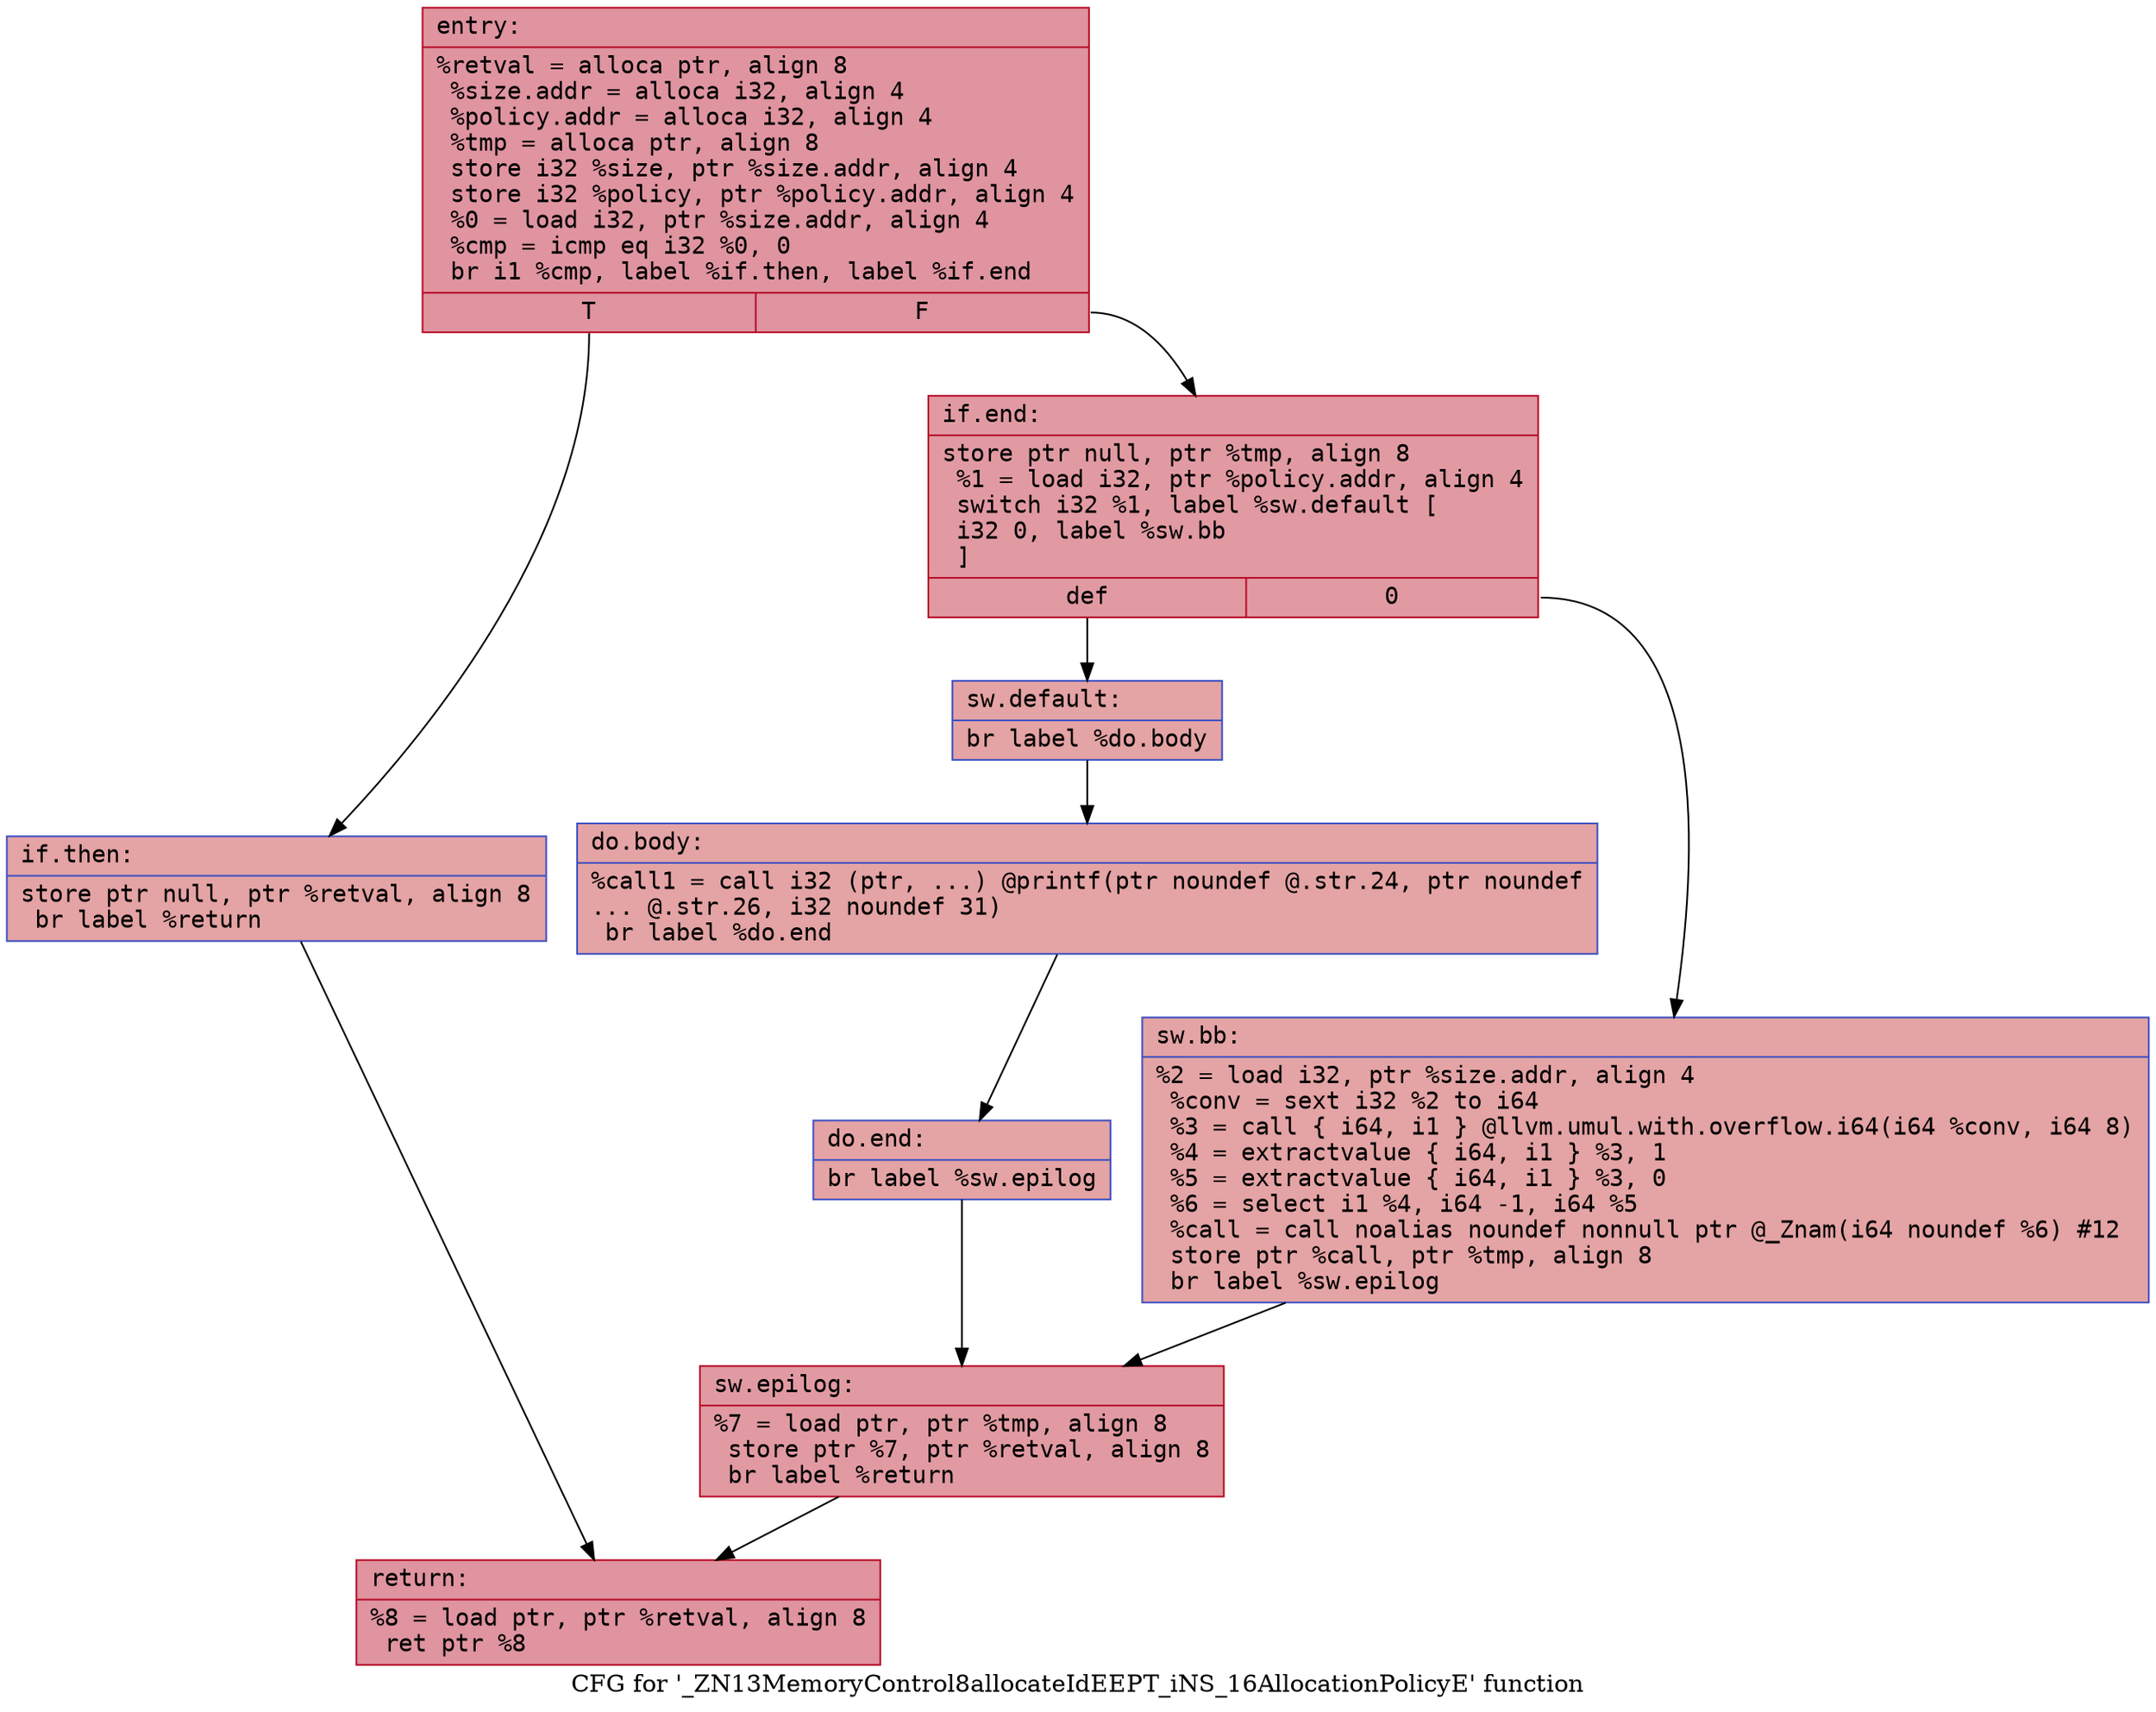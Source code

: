 digraph "CFG for '_ZN13MemoryControl8allocateIdEEPT_iNS_16AllocationPolicyE' function" {
	label="CFG for '_ZN13MemoryControl8allocateIdEEPT_iNS_16AllocationPolicyE' function";

	Node0x556c3c7efcf0 [shape=record,color="#b70d28ff", style=filled, fillcolor="#b70d2870" fontname="Courier",label="{entry:\l|  %retval = alloca ptr, align 8\l  %size.addr = alloca i32, align 4\l  %policy.addr = alloca i32, align 4\l  %tmp = alloca ptr, align 8\l  store i32 %size, ptr %size.addr, align 4\l  store i32 %policy, ptr %policy.addr, align 4\l  %0 = load i32, ptr %size.addr, align 4\l  %cmp = icmp eq i32 %0, 0\l  br i1 %cmp, label %if.then, label %if.end\l|{<s0>T|<s1>F}}"];
	Node0x556c3c7efcf0:s0 -> Node0x556c3c7efd40[tooltip="entry -> if.then\nProbability 37.50%" ];
	Node0x556c3c7efcf0:s1 -> Node0x556c3c7f0440[tooltip="entry -> if.end\nProbability 62.50%" ];
	Node0x556c3c7efd40 [shape=record,color="#3d50c3ff", style=filled, fillcolor="#c32e3170" fontname="Courier",label="{if.then:\l|  store ptr null, ptr %retval, align 8\l  br label %return\l}"];
	Node0x556c3c7efd40 -> Node0x556c3c7f05b0[tooltip="if.then -> return\nProbability 100.00%" ];
	Node0x556c3c7f0440 [shape=record,color="#b70d28ff", style=filled, fillcolor="#bb1b2c70" fontname="Courier",label="{if.end:\l|  store ptr null, ptr %tmp, align 8\l  %1 = load i32, ptr %policy.addr, align 4\l  switch i32 %1, label %sw.default [\l    i32 0, label %sw.bb\l  ]\l|{<s0>def|<s1>0}}"];
	Node0x556c3c7f0440:s0 -> Node0x556c3c7f07b0[tooltip="if.end -> sw.default\nProbability 50.00%" ];
	Node0x556c3c7f0440:s1 -> Node0x556c3c7f0830[tooltip="if.end -> sw.bb\nProbability 50.00%" ];
	Node0x556c3c7f0830 [shape=record,color="#3d50c3ff", style=filled, fillcolor="#c32e3170" fontname="Courier",label="{sw.bb:\l|  %2 = load i32, ptr %size.addr, align 4\l  %conv = sext i32 %2 to i64\l  %3 = call \{ i64, i1 \} @llvm.umul.with.overflow.i64(i64 %conv, i64 8)\l  %4 = extractvalue \{ i64, i1 \} %3, 1\l  %5 = extractvalue \{ i64, i1 \} %3, 0\l  %6 = select i1 %4, i64 -1, i64 %5\l  %call = call noalias noundef nonnull ptr @_Znam(i64 noundef %6) #12\l  store ptr %call, ptr %tmp, align 8\l  br label %sw.epilog\l}"];
	Node0x556c3c7f0830 -> Node0x556c3c7f11b0[tooltip="sw.bb -> sw.epilog\nProbability 100.00%" ];
	Node0x556c3c7f07b0 [shape=record,color="#3d50c3ff", style=filled, fillcolor="#c32e3170" fontname="Courier",label="{sw.default:\l|  br label %do.body\l}"];
	Node0x556c3c7f07b0 -> Node0x556c3c7f1270[tooltip="sw.default -> do.body\nProbability 100.00%" ];
	Node0x556c3c7f1270 [shape=record,color="#3d50c3ff", style=filled, fillcolor="#c32e3170" fontname="Courier",label="{do.body:\l|  %call1 = call i32 (ptr, ...) @printf(ptr noundef @.str.24, ptr noundef\l... @.str.26, i32 noundef 31)\l  br label %do.end\l}"];
	Node0x556c3c7f1270 -> Node0x556c3c7f13c0[tooltip="do.body -> do.end\nProbability 100.00%" ];
	Node0x556c3c7f13c0 [shape=record,color="#3d50c3ff", style=filled, fillcolor="#c32e3170" fontname="Courier",label="{do.end:\l|  br label %sw.epilog\l}"];
	Node0x556c3c7f13c0 -> Node0x556c3c7f11b0[tooltip="do.end -> sw.epilog\nProbability 100.00%" ];
	Node0x556c3c7f11b0 [shape=record,color="#b70d28ff", style=filled, fillcolor="#bb1b2c70" fontname="Courier",label="{sw.epilog:\l|  %7 = load ptr, ptr %tmp, align 8\l  store ptr %7, ptr %retval, align 8\l  br label %return\l}"];
	Node0x556c3c7f11b0 -> Node0x556c3c7f05b0[tooltip="sw.epilog -> return\nProbability 100.00%" ];
	Node0x556c3c7f05b0 [shape=record,color="#b70d28ff", style=filled, fillcolor="#b70d2870" fontname="Courier",label="{return:\l|  %8 = load ptr, ptr %retval, align 8\l  ret ptr %8\l}"];
}
